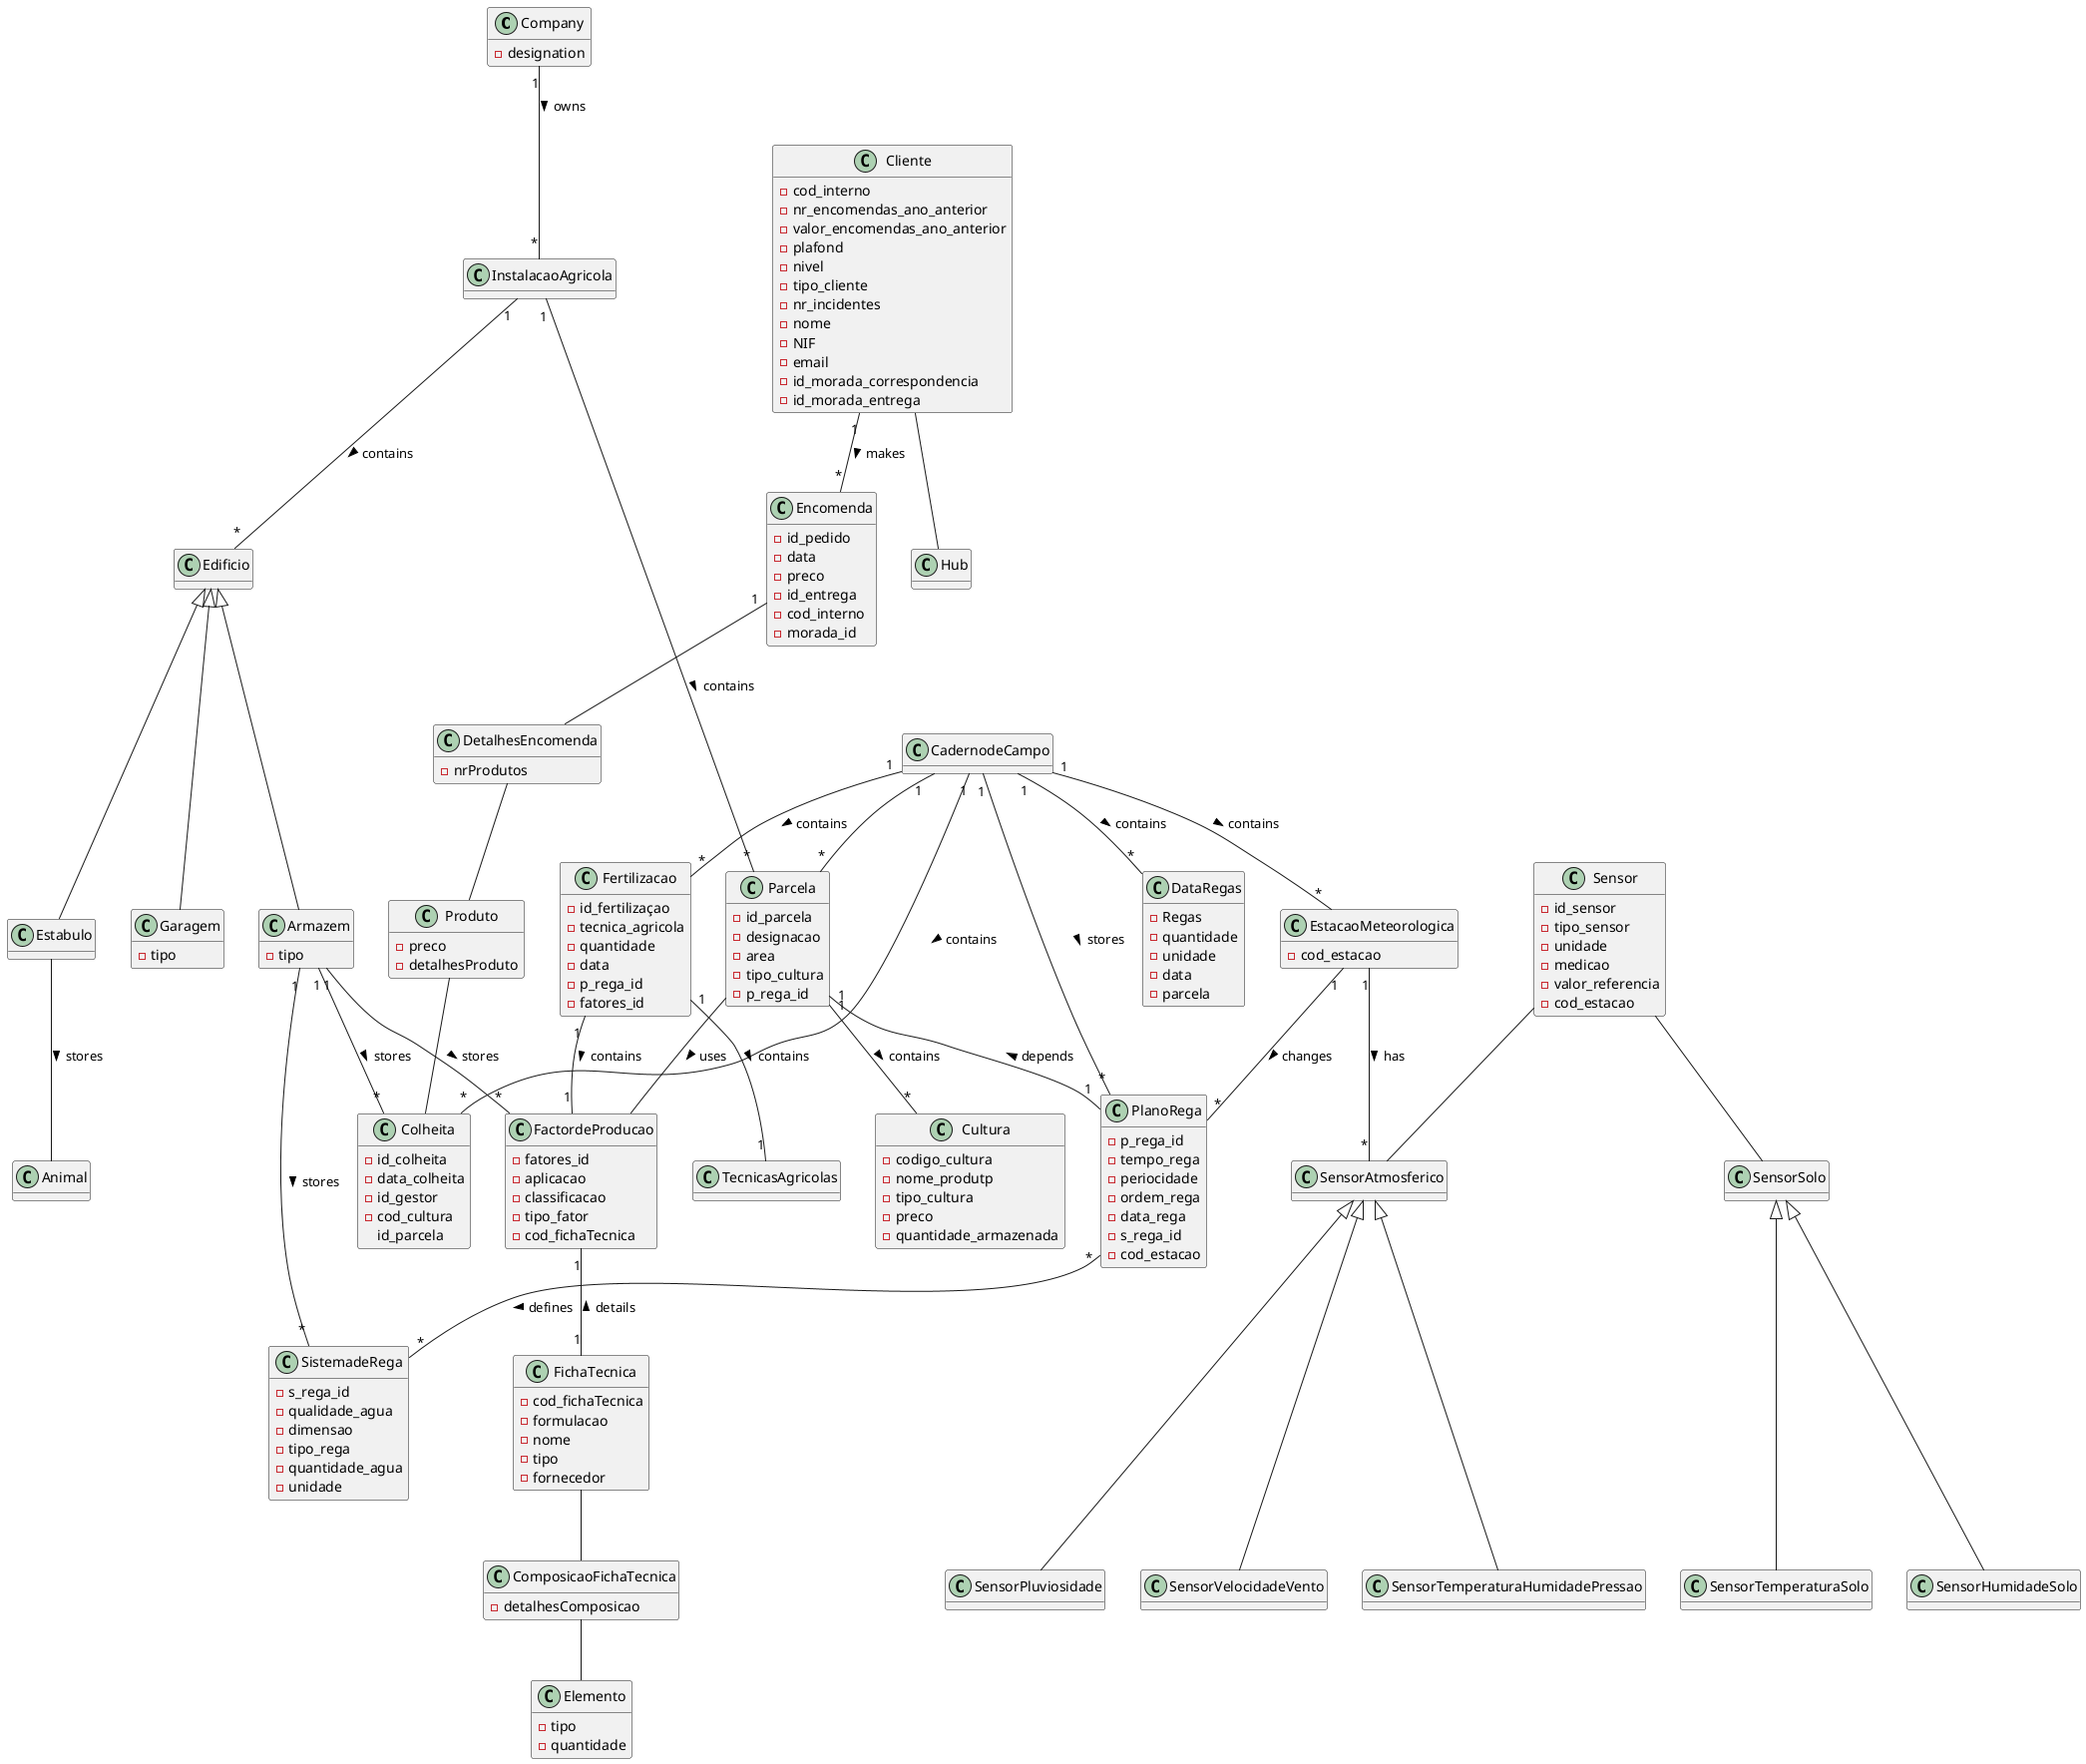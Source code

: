 @startuml
hide methods

top to bottom direction

class Company{
 -designation
}


class Cultura{
-codigo_cultura
-nome_produtp
-tipo_cultura
-preco
-quantidade_armazenada
}

class Animal{

}

class TecnicasAgricolas{

}

class Cliente{
-cod_interno
-nr_encomendas_ano_anterior
-valor_encomendas_ano_anterior
-plafond
-nivel
-tipo_cliente
-nr_incidentes
-nome
-NIF
-email
-id_morada_correspondencia
-id_morada_entrega
}

class CadernodeCampo{

}

class Fertilizacao{
-id_fertilizaçao
-tecnica_agricola
-quantidade
-data
-p_rega_id
-fatores_id
}


class Colheita{
-id_colheita
-data_colheita
-id_gestor
-cod_cultura
id_parcela
}

class DataRegas{
-Regas
-quantidade
-unidade
-data
-parcela
}

class FactordeProducao{
-fatores_id
-aplicacao
-classificacao
-tipo_fator
-cod_fichaTecnica
}

class Parcela{
-id_parcela
-designacao
-area
-tipo_cultura
-p_rega_id
}

class EstacaoMeteorologica{
-cod_estacao
}

class Sensor{
-id_sensor
-tipo_sensor
-unidade
-medicao
-valor_referencia
-cod_estacao
}

class SistemadeRega{
-s_rega_id
-qualidade_agua
-dimensao
-tipo_rega
-quantidade_agua
-unidade
}

class PlanoRega{
-p_rega_id
-tempo_rega
-periocidade
-ordem_rega
-data_rega
-s_rega_id
-cod_estacao
}

class Edificio {

}

class Garagem {
-tipo
}

class Armazem {
-tipo
}

class Encomenda{
-id_pedido
-data
-preco
-id_entrega
-cod_interno
-morada_id
}

class FichaTecnica{
-cod_fichaTecnica
-formulacao
-nome
-tipo
-fornecedor
}

class ComposicaoFichaTecnica{
-detalhesComposicao
}

class Elemento{
-tipo
-quantidade
}

class DetalhesEncomenda{
-nrProdutos
}

class Produto{
-preco
-detalhesProduto
}


Company "1" -- "*" InstalacaoAgricola : owns >

InstalacaoAgricola "1" -- "*" Edificio : contains >
InstalacaoAgricola "1" -- "*" Parcela : contains >

Edificio <|--- Armazem
Edificio <|--- Garagem
Edificio <|--- Estabulo

Armazem "1" -- "*" Colheita : stores >
Armazem "1" -- "*" FactordeProducao : stores >
Armazem "1" -- "*" SistemadeRega : stores >

Estabulo -- Animal : stores >

EstacaoMeteorologica "1" -- "*" SensorAtmosferico :  has >
EstacaoMeteorologica "1" -- "*" PlanoRega : changes >

Sensor -- SensorSolo
Sensor -- SensorAtmosferico

SensorAtmosferico <|--- SensorPluviosidade
SensorSolo <|--- SensorTemperaturaSolo
SensorSolo <|--- SensorHumidadeSolo
SensorAtmosferico <|--- SensorVelocidadeVento
SensorAtmosferico <|--- SensorTemperaturaHumidadePressao

Parcela "1" -- "1" PlanoRega : depends <
Parcela -- FactordeProducao : uses >
Parcela "1" -- "*" Cultura : contains >

PlanoRega "*" -- "*" SistemadeRega : defines >

Fertilizacao "1" -- "1" FactordeProducao :  contains >
FactordeProducao"1" -- "1"FichaTecnica : details <

FichaTecnica -- ComposicaoFichaTecnica
ComposicaoFichaTecnica -- Elemento

CadernodeCampo "1" -- "*" Fertilizacao :  contains >
CadernodeCampo "1" -- "*" EstacaoMeteorologica :  contains >
CadernodeCampo "1" -- "*" Colheita :  contains >
CadernodeCampo "1" -- "*" DataRegas :  contains >
CadernodeCampo "1" -- "*" PlanoRega : stores >
CadernodeCampo "1" -- "*" Parcela

Cliente "1" -- "*" Encomenda : makes >
Cliente -- Hub

Encomenda "1" -- DetalhesEncomenda

DetalhesEncomenda -- Produto

Produto -- Colheita

Fertilizacao "1" -- "1" TecnicasAgricolas : contains >

@enduml
